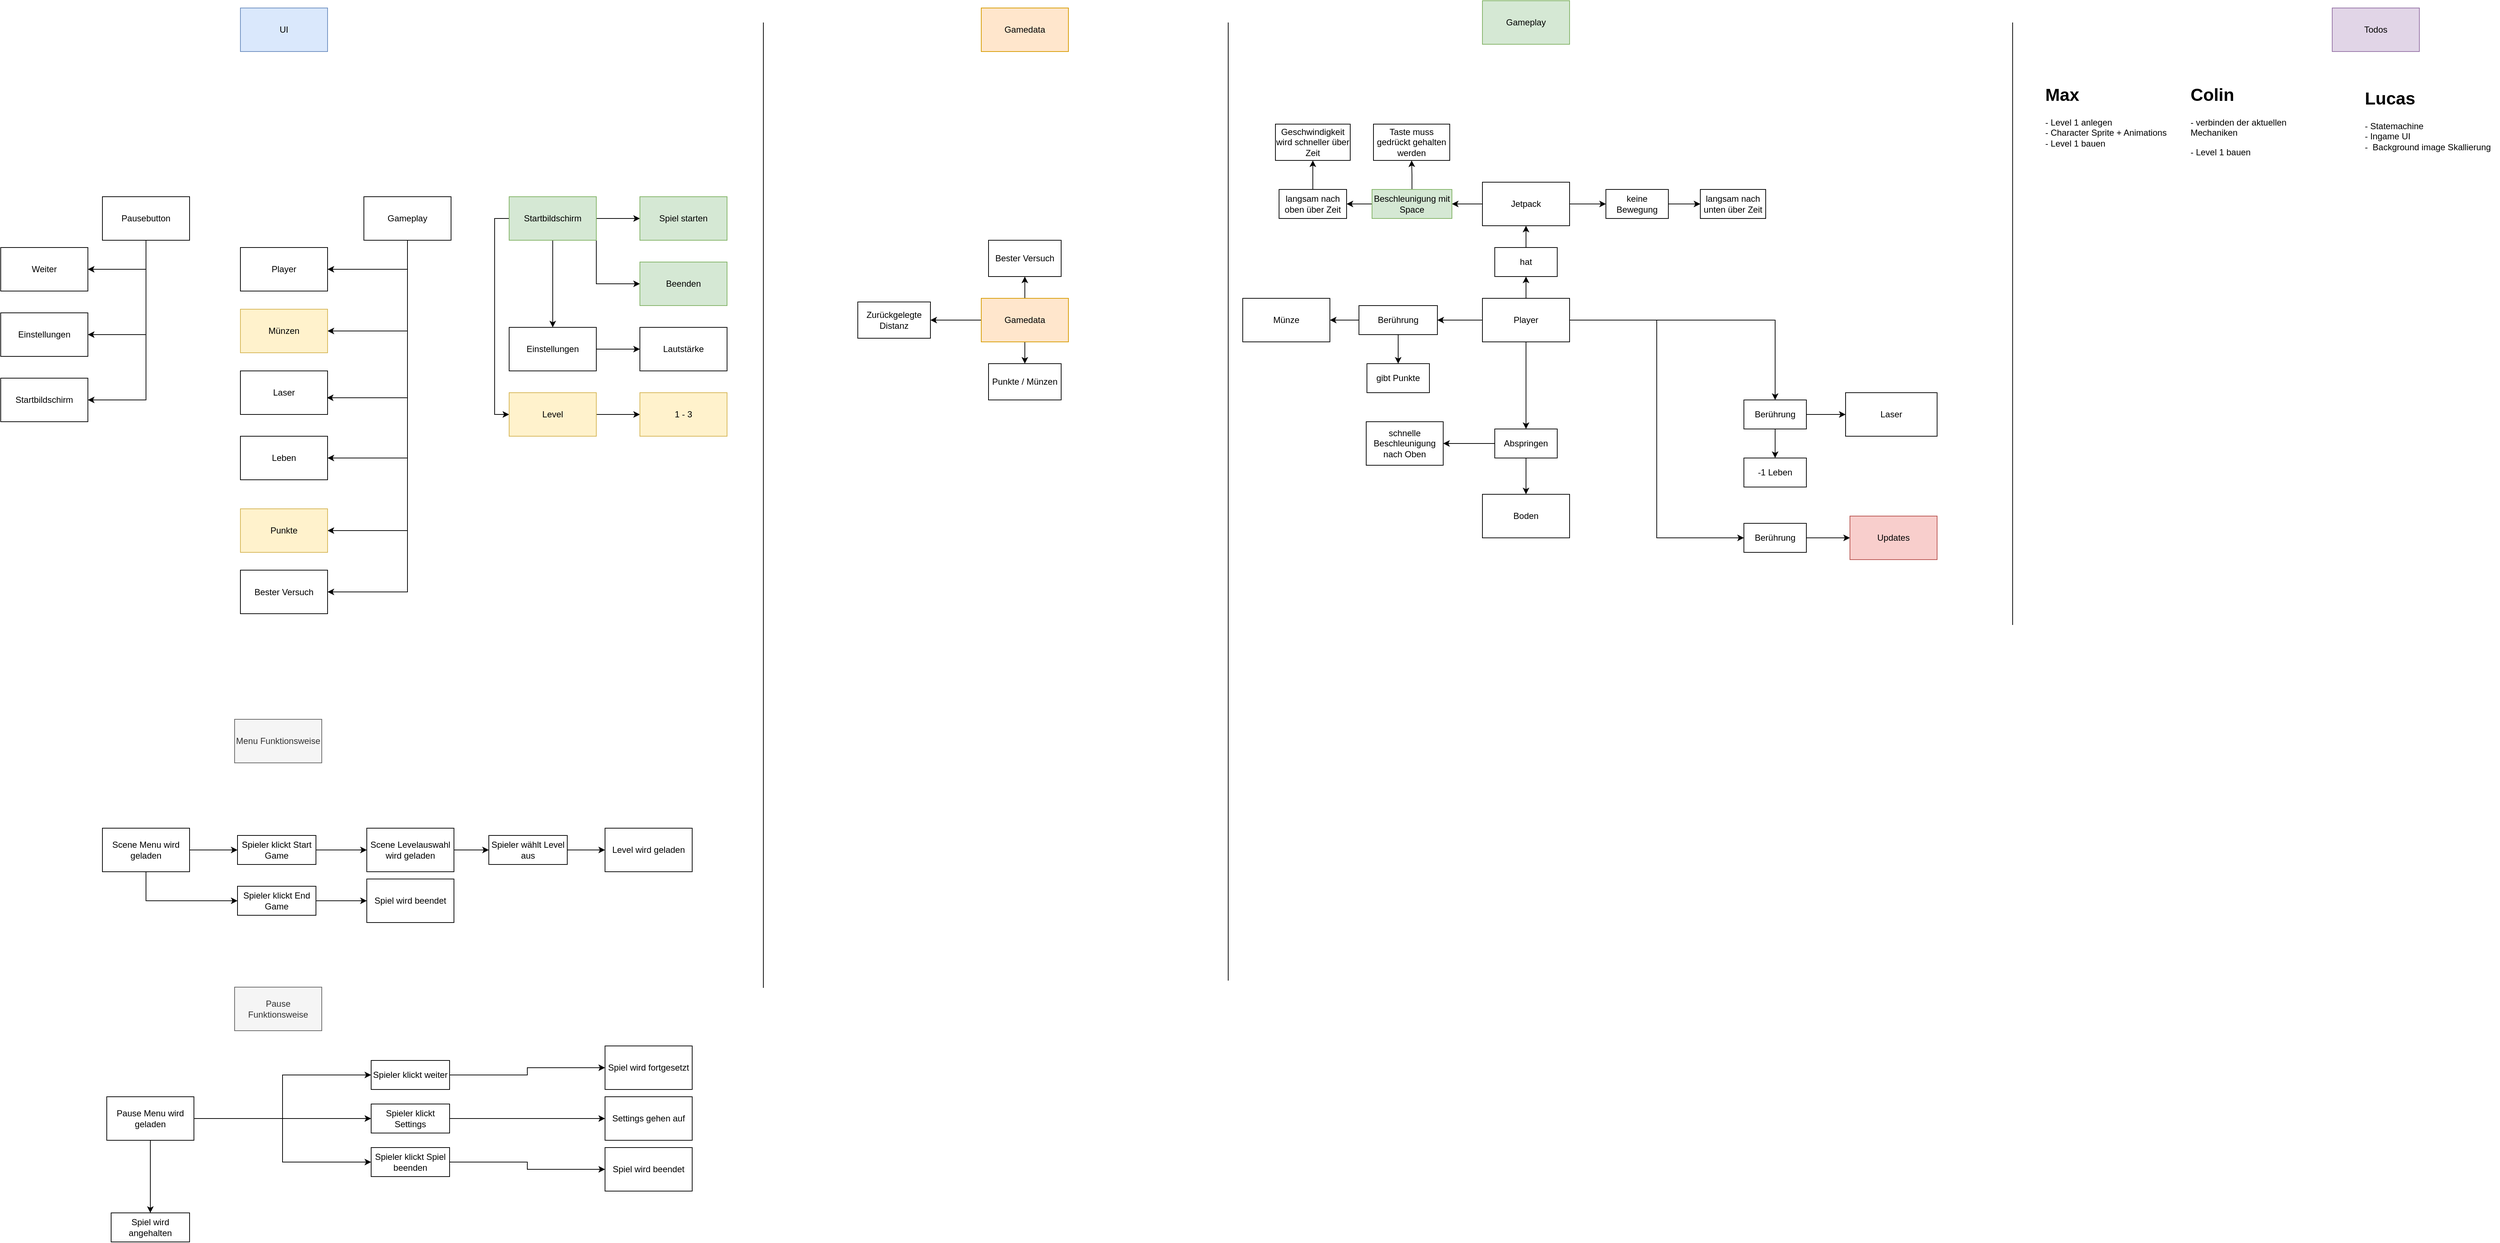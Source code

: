 <mxfile version="18.0.2" type="device"><diagram id="OcahVIRVVJ-UA12_7E7s" name="Page-1"><mxGraphModel dx="3663" dy="3401" grid="1" gridSize="10" guides="1" tooltips="1" connect="1" arrows="1" fold="1" page="1" pageScale="1" pageWidth="827" pageHeight="1169" math="0" shadow="0"><root><mxCell id="0"/><mxCell id="1" parent="0"/><mxCell id="e6_9z1X3Zr17qH-bDpm9-6" style="edgeStyle=orthogonalEdgeStyle;rounded=0;orthogonalLoop=1;jettySize=auto;html=1;exitX=1;exitY=0.5;exitDx=0;exitDy=0;" parent="1" source="e6_9z1X3Zr17qH-bDpm9-1" target="e6_9z1X3Zr17qH-bDpm9-5" edge="1"><mxGeometry relative="1" as="geometry"/></mxCell><mxCell id="e6_9z1X3Zr17qH-bDpm9-14" style="edgeStyle=orthogonalEdgeStyle;rounded=0;orthogonalLoop=1;jettySize=auto;html=1;exitX=0;exitY=0.5;exitDx=0;exitDy=0;" parent="1" source="e6_9z1X3Zr17qH-bDpm9-1" target="e6_9z1X3Zr17qH-bDpm9-10" edge="1"><mxGeometry relative="1" as="geometry"/></mxCell><mxCell id="e6_9z1X3Zr17qH-bDpm9-19" style="edgeStyle=orthogonalEdgeStyle;rounded=0;orthogonalLoop=1;jettySize=auto;html=1;exitX=0.5;exitY=1;exitDx=0;exitDy=0;" parent="1" source="e6_9z1X3Zr17qH-bDpm9-1" target="e6_9z1X3Zr17qH-bDpm9-18" edge="1"><mxGeometry relative="1" as="geometry"/></mxCell><mxCell id="e6_9z1X3Zr17qH-bDpm9-24" style="edgeStyle=orthogonalEdgeStyle;rounded=0;orthogonalLoop=1;jettySize=auto;html=1;exitX=0.5;exitY=0;exitDx=0;exitDy=0;entryX=0.5;entryY=1;entryDx=0;entryDy=0;" parent="1" source="e6_9z1X3Zr17qH-bDpm9-1" target="e6_9z1X3Zr17qH-bDpm9-25" edge="1"><mxGeometry relative="1" as="geometry"><mxPoint x="260" y="150" as="targetPoint"/></mxGeometry></mxCell><mxCell id="e6_9z1X3Zr17qH-bDpm9-104" style="edgeStyle=orthogonalEdgeStyle;rounded=0;orthogonalLoop=1;jettySize=auto;html=1;exitX=1;exitY=0.5;exitDx=0;exitDy=0;entryX=0;entryY=0.5;entryDx=0;entryDy=0;" parent="1" source="e6_9z1X3Zr17qH-bDpm9-1" target="e6_9z1X3Zr17qH-bDpm9-101" edge="1"><mxGeometry relative="1" as="geometry"/></mxCell><mxCell id="e6_9z1X3Zr17qH-bDpm9-1" value="Player" style="rounded=0;whiteSpace=wrap;html=1;" parent="1" vertex="1"><mxGeometry x="230" y="220" width="120" height="60" as="geometry"/></mxCell><mxCell id="e6_9z1X3Zr17qH-bDpm9-2" value="Laser" style="rounded=0;whiteSpace=wrap;html=1;" parent="1" vertex="1"><mxGeometry x="730" y="350" width="126" height="60" as="geometry"/></mxCell><mxCell id="e6_9z1X3Zr17qH-bDpm9-3" value="Münze" style="rounded=0;whiteSpace=wrap;html=1;" parent="1" vertex="1"><mxGeometry x="-100" y="220" width="120" height="60" as="geometry"/></mxCell><mxCell id="e6_9z1X3Zr17qH-bDpm9-4" value="Boden" style="rounded=0;whiteSpace=wrap;html=1;" parent="1" vertex="1"><mxGeometry x="230" y="490" width="120" height="60" as="geometry"/></mxCell><mxCell id="e6_9z1X3Zr17qH-bDpm9-7" style="edgeStyle=orthogonalEdgeStyle;rounded=0;orthogonalLoop=1;jettySize=auto;html=1;exitX=1;exitY=0.5;exitDx=0;exitDy=0;entryX=0;entryY=0.5;entryDx=0;entryDy=0;" parent="1" source="e6_9z1X3Zr17qH-bDpm9-5" target="e6_9z1X3Zr17qH-bDpm9-2" edge="1"><mxGeometry relative="1" as="geometry"/></mxCell><mxCell id="e6_9z1X3Zr17qH-bDpm9-9" style="edgeStyle=orthogonalEdgeStyle;rounded=0;orthogonalLoop=1;jettySize=auto;html=1;exitX=0.5;exitY=1;exitDx=0;exitDy=0;entryX=0.5;entryY=0;entryDx=0;entryDy=0;" parent="1" source="e6_9z1X3Zr17qH-bDpm9-5" target="e6_9z1X3Zr17qH-bDpm9-8" edge="1"><mxGeometry relative="1" as="geometry"/></mxCell><mxCell id="e6_9z1X3Zr17qH-bDpm9-5" value="Berührung" style="rounded=0;whiteSpace=wrap;html=1;" parent="1" vertex="1"><mxGeometry x="590" y="360" width="86" height="40" as="geometry"/></mxCell><mxCell id="e6_9z1X3Zr17qH-bDpm9-8" value="-1 Leben" style="rounded=0;whiteSpace=wrap;html=1;" parent="1" vertex="1"><mxGeometry x="590" y="440" width="86" height="40" as="geometry"/></mxCell><mxCell id="e6_9z1X3Zr17qH-bDpm9-15" style="edgeStyle=orthogonalEdgeStyle;rounded=0;orthogonalLoop=1;jettySize=auto;html=1;exitX=0;exitY=0.5;exitDx=0;exitDy=0;entryX=1;entryY=0.5;entryDx=0;entryDy=0;" parent="1" source="e6_9z1X3Zr17qH-bDpm9-10" target="e6_9z1X3Zr17qH-bDpm9-3" edge="1"><mxGeometry relative="1" as="geometry"/></mxCell><mxCell id="e6_9z1X3Zr17qH-bDpm9-17" style="edgeStyle=orthogonalEdgeStyle;rounded=0;orthogonalLoop=1;jettySize=auto;html=1;exitX=0.5;exitY=1;exitDx=0;exitDy=0;entryX=0.5;entryY=0;entryDx=0;entryDy=0;" parent="1" source="e6_9z1X3Zr17qH-bDpm9-10" target="e6_9z1X3Zr17qH-bDpm9-16" edge="1"><mxGeometry relative="1" as="geometry"/></mxCell><mxCell id="e6_9z1X3Zr17qH-bDpm9-10" value="Berührung" style="rounded=0;whiteSpace=wrap;html=1;" parent="1" vertex="1"><mxGeometry x="60" y="230" width="108" height="40" as="geometry"/></mxCell><mxCell id="e6_9z1X3Zr17qH-bDpm9-16" value="gibt Punkte" style="rounded=0;whiteSpace=wrap;html=1;" parent="1" vertex="1"><mxGeometry x="71" y="310" width="86" height="40" as="geometry"/></mxCell><mxCell id="e6_9z1X3Zr17qH-bDpm9-21" style="edgeStyle=orthogonalEdgeStyle;rounded=0;orthogonalLoop=1;jettySize=auto;html=1;exitX=0.5;exitY=1;exitDx=0;exitDy=0;entryX=0.5;entryY=0;entryDx=0;entryDy=0;" parent="1" source="e6_9z1X3Zr17qH-bDpm9-18" target="e6_9z1X3Zr17qH-bDpm9-4" edge="1"><mxGeometry relative="1" as="geometry"/></mxCell><mxCell id="e6_9z1X3Zr17qH-bDpm9-23" style="edgeStyle=orthogonalEdgeStyle;rounded=0;orthogonalLoop=1;jettySize=auto;html=1;exitX=0;exitY=0.5;exitDx=0;exitDy=0;" parent="1" source="e6_9z1X3Zr17qH-bDpm9-18" target="e6_9z1X3Zr17qH-bDpm9-22" edge="1"><mxGeometry relative="1" as="geometry"/></mxCell><mxCell id="e6_9z1X3Zr17qH-bDpm9-18" value="Abspringen" style="rounded=0;whiteSpace=wrap;html=1;" parent="1" vertex="1"><mxGeometry x="247" y="400" width="86" height="40" as="geometry"/></mxCell><mxCell id="e6_9z1X3Zr17qH-bDpm9-22" value="schnelle Beschleunigung nach Oben" style="rounded=0;whiteSpace=wrap;html=1;" parent="1" vertex="1"><mxGeometry x="70" y="390" width="106" height="60" as="geometry"/></mxCell><mxCell id="e6_9z1X3Zr17qH-bDpm9-27" style="edgeStyle=orthogonalEdgeStyle;rounded=0;orthogonalLoop=1;jettySize=auto;html=1;exitX=0.5;exitY=0;exitDx=0;exitDy=0;entryX=0.5;entryY=1;entryDx=0;entryDy=0;" parent="1" source="e6_9z1X3Zr17qH-bDpm9-25" target="e6_9z1X3Zr17qH-bDpm9-26" edge="1"><mxGeometry relative="1" as="geometry"/></mxCell><mxCell id="e6_9z1X3Zr17qH-bDpm9-25" value="hat" style="rounded=0;whiteSpace=wrap;html=1;" parent="1" vertex="1"><mxGeometry x="247" y="150" width="86" height="40" as="geometry"/></mxCell><mxCell id="e6_9z1X3Zr17qH-bDpm9-38" style="edgeStyle=orthogonalEdgeStyle;rounded=0;orthogonalLoop=1;jettySize=auto;html=1;exitX=1;exitY=0.5;exitDx=0;exitDy=0;entryX=0;entryY=0.5;entryDx=0;entryDy=0;" parent="1" source="e6_9z1X3Zr17qH-bDpm9-26" target="e6_9z1X3Zr17qH-bDpm9-33" edge="1"><mxGeometry relative="1" as="geometry"/></mxCell><mxCell id="e6_9z1X3Zr17qH-bDpm9-44" style="edgeStyle=orthogonalEdgeStyle;rounded=0;orthogonalLoop=1;jettySize=auto;html=1;exitX=0;exitY=0.5;exitDx=0;exitDy=0;entryX=1;entryY=0.5;entryDx=0;entryDy=0;" parent="1" source="e6_9z1X3Zr17qH-bDpm9-26" target="e6_9z1X3Zr17qH-bDpm9-36" edge="1"><mxGeometry relative="1" as="geometry"/></mxCell><mxCell id="e6_9z1X3Zr17qH-bDpm9-26" value="Jetpack" style="rounded=0;whiteSpace=wrap;html=1;" parent="1" vertex="1"><mxGeometry x="230" y="60" width="120" height="60" as="geometry"/></mxCell><mxCell id="e6_9z1X3Zr17qH-bDpm9-39" style="edgeStyle=orthogonalEdgeStyle;rounded=0;orthogonalLoop=1;jettySize=auto;html=1;exitX=1;exitY=0.5;exitDx=0;exitDy=0;entryX=0;entryY=0.5;entryDx=0;entryDy=0;" parent="1" source="e6_9z1X3Zr17qH-bDpm9-33" target="e6_9z1X3Zr17qH-bDpm9-35" edge="1"><mxGeometry relative="1" as="geometry"/></mxCell><mxCell id="e6_9z1X3Zr17qH-bDpm9-33" value="keine Bewegung" style="rounded=0;whiteSpace=wrap;html=1;" parent="1" vertex="1"><mxGeometry x="400" y="70" width="86" height="40" as="geometry"/></mxCell><mxCell id="e6_9z1X3Zr17qH-bDpm9-35" value="langsam nach unten über Zeit" style="rounded=0;whiteSpace=wrap;html=1;" parent="1" vertex="1"><mxGeometry x="530" y="70" width="90" height="40" as="geometry"/></mxCell><mxCell id="e6_9z1X3Zr17qH-bDpm9-45" style="edgeStyle=orthogonalEdgeStyle;rounded=0;orthogonalLoop=1;jettySize=auto;html=1;exitX=0;exitY=0.5;exitDx=0;exitDy=0;entryX=1;entryY=0.5;entryDx=0;entryDy=0;" parent="1" source="e6_9z1X3Zr17qH-bDpm9-36" target="e6_9z1X3Zr17qH-bDpm9-41" edge="1"><mxGeometry relative="1" as="geometry"/></mxCell><mxCell id="e6_9z1X3Zr17qH-bDpm9-49" style="edgeStyle=orthogonalEdgeStyle;rounded=0;orthogonalLoop=1;jettySize=auto;html=1;exitX=0.5;exitY=0;exitDx=0;exitDy=0;entryX=0.5;entryY=1;entryDx=0;entryDy=0;" parent="1" source="e6_9z1X3Zr17qH-bDpm9-36" target="e6_9z1X3Zr17qH-bDpm9-48" edge="1"><mxGeometry relative="1" as="geometry"/></mxCell><mxCell id="e6_9z1X3Zr17qH-bDpm9-36" value="Beschleunigung mit Space" style="rounded=0;whiteSpace=wrap;html=1;fillColor=#d5e8d4;strokeColor=#82b366;" parent="1" vertex="1"><mxGeometry x="78" y="70" width="110" height="40" as="geometry"/></mxCell><mxCell id="e6_9z1X3Zr17qH-bDpm9-47" style="edgeStyle=orthogonalEdgeStyle;rounded=0;orthogonalLoop=1;jettySize=auto;html=1;exitX=0.5;exitY=0;exitDx=0;exitDy=0;entryX=0.5;entryY=1;entryDx=0;entryDy=0;" parent="1" source="e6_9z1X3Zr17qH-bDpm9-41" target="e6_9z1X3Zr17qH-bDpm9-46" edge="1"><mxGeometry relative="1" as="geometry"/></mxCell><mxCell id="e6_9z1X3Zr17qH-bDpm9-41" value="langsam nach oben über Zeit" style="rounded=0;whiteSpace=wrap;html=1;" parent="1" vertex="1"><mxGeometry x="-50" y="70" width="93" height="40" as="geometry"/></mxCell><mxCell id="e6_9z1X3Zr17qH-bDpm9-46" value="Geschwindigkeit wird schneller über Zeit" style="rounded=0;whiteSpace=wrap;html=1;" parent="1" vertex="1"><mxGeometry x="-55" y="-20" width="103" height="50" as="geometry"/></mxCell><mxCell id="e6_9z1X3Zr17qH-bDpm9-48" value="Taste muss gedrückt gehalten werden" style="rounded=0;whiteSpace=wrap;html=1;" parent="1" vertex="1"><mxGeometry x="80" y="-20" width="105" height="50" as="geometry"/></mxCell><mxCell id="e6_9z1X3Zr17qH-bDpm9-52" style="edgeStyle=orthogonalEdgeStyle;rounded=0;orthogonalLoop=1;jettySize=auto;html=1;exitX=0.5;exitY=1;exitDx=0;exitDy=0;entryX=0.5;entryY=0;entryDx=0;entryDy=0;" parent="1" source="e6_9z1X3Zr17qH-bDpm9-50" target="e6_9z1X3Zr17qH-bDpm9-51" edge="1"><mxGeometry relative="1" as="geometry"/></mxCell><mxCell id="e6_9z1X3Zr17qH-bDpm9-55" style="edgeStyle=orthogonalEdgeStyle;rounded=0;orthogonalLoop=1;jettySize=auto;html=1;exitX=0;exitY=0.5;exitDx=0;exitDy=0;entryX=1;entryY=0.5;entryDx=0;entryDy=0;" parent="1" source="e6_9z1X3Zr17qH-bDpm9-50" target="e6_9z1X3Zr17qH-bDpm9-53" edge="1"><mxGeometry relative="1" as="geometry"/></mxCell><mxCell id="e6_9z1X3Zr17qH-bDpm9-57" style="edgeStyle=orthogonalEdgeStyle;rounded=0;orthogonalLoop=1;jettySize=auto;html=1;exitX=0.5;exitY=0;exitDx=0;exitDy=0;entryX=0.5;entryY=1;entryDx=0;entryDy=0;" parent="1" source="e6_9z1X3Zr17qH-bDpm9-50" target="e6_9z1X3Zr17qH-bDpm9-56" edge="1"><mxGeometry relative="1" as="geometry"/></mxCell><mxCell id="e6_9z1X3Zr17qH-bDpm9-50" value="Gamedata" style="rounded=0;whiteSpace=wrap;html=1;fillColor=#ffe6cc;strokeColor=#d79b00;" parent="1" vertex="1"><mxGeometry x="-460" y="220" width="120" height="60" as="geometry"/></mxCell><mxCell id="e6_9z1X3Zr17qH-bDpm9-51" value="Punkte / Münzen" style="rounded=0;whiteSpace=wrap;html=1;" parent="1" vertex="1"><mxGeometry x="-450" y="310" width="100" height="50" as="geometry"/></mxCell><mxCell id="e6_9z1X3Zr17qH-bDpm9-53" value="Zurückgelegte Distanz" style="rounded=0;whiteSpace=wrap;html=1;" parent="1" vertex="1"><mxGeometry x="-630" y="225" width="100" height="50" as="geometry"/></mxCell><mxCell id="e6_9z1X3Zr17qH-bDpm9-56" value="Bester Versuch" style="rounded=0;whiteSpace=wrap;html=1;" parent="1" vertex="1"><mxGeometry x="-450" y="140" width="100" height="50" as="geometry"/></mxCell><mxCell id="e6_9z1X3Zr17qH-bDpm9-58" value="Gameplay" style="rounded=0;whiteSpace=wrap;html=1;fillColor=#d5e8d4;strokeColor=#82b366;" parent="1" vertex="1"><mxGeometry x="230" y="-190" width="120" height="60" as="geometry"/></mxCell><mxCell id="e6_9z1X3Zr17qH-bDpm9-59" value="" style="endArrow=none;html=1;rounded=0;" parent="1" edge="1"><mxGeometry width="50" height="50" relative="1" as="geometry"><mxPoint x="-120" y="1160" as="sourcePoint"/><mxPoint x="-120" y="-160" as="targetPoint"/></mxGeometry></mxCell><mxCell id="e6_9z1X3Zr17qH-bDpm9-60" value="Gamedata" style="rounded=0;whiteSpace=wrap;html=1;fillColor=#ffe6cc;strokeColor=#d79b00;" parent="1" vertex="1"><mxGeometry x="-460" y="-180" width="120" height="60" as="geometry"/></mxCell><mxCell id="e6_9z1X3Zr17qH-bDpm9-61" value="" style="endArrow=none;html=1;rounded=0;" parent="1" edge="1"><mxGeometry width="50" height="50" relative="1" as="geometry"><mxPoint x="-760" y="1170" as="sourcePoint"/><mxPoint x="-760" y="-160" as="targetPoint"/></mxGeometry></mxCell><mxCell id="e6_9z1X3Zr17qH-bDpm9-62" value="UI" style="rounded=0;whiteSpace=wrap;html=1;fillColor=#dae8fc;strokeColor=#6c8ebf;" parent="1" vertex="1"><mxGeometry x="-1480" y="-180" width="120" height="60" as="geometry"/></mxCell><mxCell id="e6_9z1X3Zr17qH-bDpm9-65" style="edgeStyle=orthogonalEdgeStyle;rounded=0;orthogonalLoop=1;jettySize=auto;html=1;exitX=1;exitY=0.5;exitDx=0;exitDy=0;entryX=0;entryY=0.5;entryDx=0;entryDy=0;" parent="1" source="e6_9z1X3Zr17qH-bDpm9-63" target="e6_9z1X3Zr17qH-bDpm9-64" edge="1"><mxGeometry relative="1" as="geometry"/></mxCell><mxCell id="e6_9z1X3Zr17qH-bDpm9-67" style="edgeStyle=orthogonalEdgeStyle;rounded=0;orthogonalLoop=1;jettySize=auto;html=1;exitX=1;exitY=1;exitDx=0;exitDy=0;entryX=0;entryY=0.5;entryDx=0;entryDy=0;" parent="1" source="e6_9z1X3Zr17qH-bDpm9-63" target="e6_9z1X3Zr17qH-bDpm9-66" edge="1"><mxGeometry relative="1" as="geometry"/></mxCell><mxCell id="e6_9z1X3Zr17qH-bDpm9-70" style="edgeStyle=orthogonalEdgeStyle;rounded=0;orthogonalLoop=1;jettySize=auto;html=1;exitX=0.5;exitY=1;exitDx=0;exitDy=0;entryX=0.5;entryY=0;entryDx=0;entryDy=0;" parent="1" source="e6_9z1X3Zr17qH-bDpm9-63" target="e6_9z1X3Zr17qH-bDpm9-68" edge="1"><mxGeometry relative="1" as="geometry"/></mxCell><mxCell id="-7rvbUZR12Ux_KPL9C_B-22" style="edgeStyle=orthogonalEdgeStyle;rounded=0;orthogonalLoop=1;jettySize=auto;html=1;exitX=0;exitY=0.5;exitDx=0;exitDy=0;entryX=0;entryY=0.5;entryDx=0;entryDy=0;" parent="1" source="e6_9z1X3Zr17qH-bDpm9-63" target="e6_9z1X3Zr17qH-bDpm9-73" edge="1"><mxGeometry relative="1" as="geometry"/></mxCell><mxCell id="e6_9z1X3Zr17qH-bDpm9-63" value="Startbildschirm" style="rounded=0;whiteSpace=wrap;html=1;fillColor=#d5e8d4;strokeColor=#82b366;" parent="1" vertex="1"><mxGeometry x="-1110" y="80" width="120" height="60" as="geometry"/></mxCell><mxCell id="e6_9z1X3Zr17qH-bDpm9-64" value="Spiel starten" style="rounded=0;whiteSpace=wrap;html=1;fillColor=#d5e8d4;strokeColor=#82b366;" parent="1" vertex="1"><mxGeometry x="-930" y="80" width="120" height="60" as="geometry"/></mxCell><mxCell id="e6_9z1X3Zr17qH-bDpm9-66" value="Beenden" style="rounded=0;whiteSpace=wrap;html=1;fillColor=#d5e8d4;strokeColor=#82b366;" parent="1" vertex="1"><mxGeometry x="-930" y="170" width="120" height="60" as="geometry"/></mxCell><mxCell id="e6_9z1X3Zr17qH-bDpm9-72" style="edgeStyle=orthogonalEdgeStyle;rounded=0;orthogonalLoop=1;jettySize=auto;html=1;exitX=1;exitY=0.5;exitDx=0;exitDy=0;entryX=0;entryY=0.5;entryDx=0;entryDy=0;" parent="1" source="e6_9z1X3Zr17qH-bDpm9-68" target="e6_9z1X3Zr17qH-bDpm9-71" edge="1"><mxGeometry relative="1" as="geometry"/></mxCell><mxCell id="e6_9z1X3Zr17qH-bDpm9-68" value="Einstellungen" style="rounded=0;whiteSpace=wrap;html=1;" parent="1" vertex="1"><mxGeometry x="-1110" y="260" width="120" height="60" as="geometry"/></mxCell><mxCell id="e6_9z1X3Zr17qH-bDpm9-71" value="Lautstärke" style="rounded=0;whiteSpace=wrap;html=1;" parent="1" vertex="1"><mxGeometry x="-930" y="260" width="120" height="60" as="geometry"/></mxCell><mxCell id="-7rvbUZR12Ux_KPL9C_B-1" style="edgeStyle=orthogonalEdgeStyle;rounded=0;orthogonalLoop=1;jettySize=auto;html=1;exitX=1;exitY=0.5;exitDx=0;exitDy=0;entryX=0;entryY=0.5;entryDx=0;entryDy=0;" parent="1" source="e6_9z1X3Zr17qH-bDpm9-73" target="e6_9z1X3Zr17qH-bDpm9-75" edge="1"><mxGeometry relative="1" as="geometry"/></mxCell><mxCell id="e6_9z1X3Zr17qH-bDpm9-73" value="Level" style="rounded=0;whiteSpace=wrap;html=1;fillColor=#fff2cc;strokeColor=#d6b656;" parent="1" vertex="1"><mxGeometry x="-1110" y="350" width="120" height="60" as="geometry"/></mxCell><mxCell id="e6_9z1X3Zr17qH-bDpm9-75" value="1 - 3" style="rounded=0;whiteSpace=wrap;html=1;fillColor=#fff2cc;strokeColor=#d6b656;" parent="1" vertex="1"><mxGeometry x="-930" y="350" width="120" height="60" as="geometry"/></mxCell><mxCell id="e6_9z1X3Zr17qH-bDpm9-86" style="edgeStyle=orthogonalEdgeStyle;rounded=0;orthogonalLoop=1;jettySize=auto;html=1;exitX=0.5;exitY=1;exitDx=0;exitDy=0;entryX=1;entryY=0.5;entryDx=0;entryDy=0;" parent="1" source="e6_9z1X3Zr17qH-bDpm9-79" target="e6_9z1X3Zr17qH-bDpm9-80" edge="1"><mxGeometry relative="1" as="geometry"/></mxCell><mxCell id="e6_9z1X3Zr17qH-bDpm9-87" style="edgeStyle=orthogonalEdgeStyle;rounded=0;orthogonalLoop=1;jettySize=auto;html=1;exitX=0.5;exitY=1;exitDx=0;exitDy=0;entryX=1;entryY=0.5;entryDx=0;entryDy=0;" parent="1" source="e6_9z1X3Zr17qH-bDpm9-79" target="e6_9z1X3Zr17qH-bDpm9-81" edge="1"><mxGeometry relative="1" as="geometry"/></mxCell><mxCell id="e6_9z1X3Zr17qH-bDpm9-88" style="edgeStyle=orthogonalEdgeStyle;rounded=0;orthogonalLoop=1;jettySize=auto;html=1;exitX=0.5;exitY=1;exitDx=0;exitDy=0;entryX=0.992;entryY=0.617;entryDx=0;entryDy=0;entryPerimeter=0;" parent="1" source="e6_9z1X3Zr17qH-bDpm9-79" target="e6_9z1X3Zr17qH-bDpm9-82" edge="1"><mxGeometry relative="1" as="geometry"/></mxCell><mxCell id="e6_9z1X3Zr17qH-bDpm9-89" style="edgeStyle=orthogonalEdgeStyle;rounded=0;orthogonalLoop=1;jettySize=auto;html=1;exitX=0.5;exitY=1;exitDx=0;exitDy=0;entryX=1;entryY=0.5;entryDx=0;entryDy=0;" parent="1" source="e6_9z1X3Zr17qH-bDpm9-79" target="e6_9z1X3Zr17qH-bDpm9-83" edge="1"><mxGeometry relative="1" as="geometry"/></mxCell><mxCell id="e6_9z1X3Zr17qH-bDpm9-90" style="edgeStyle=orthogonalEdgeStyle;rounded=0;orthogonalLoop=1;jettySize=auto;html=1;exitX=0.5;exitY=1;exitDx=0;exitDy=0;entryX=1;entryY=0.5;entryDx=0;entryDy=0;" parent="1" source="e6_9z1X3Zr17qH-bDpm9-79" target="e6_9z1X3Zr17qH-bDpm9-84" edge="1"><mxGeometry relative="1" as="geometry"/></mxCell><mxCell id="e6_9z1X3Zr17qH-bDpm9-91" style="edgeStyle=orthogonalEdgeStyle;rounded=0;orthogonalLoop=1;jettySize=auto;html=1;exitX=0.5;exitY=1;exitDx=0;exitDy=0;entryX=1;entryY=0.5;entryDx=0;entryDy=0;" parent="1" source="e6_9z1X3Zr17qH-bDpm9-79" target="e6_9z1X3Zr17qH-bDpm9-85" edge="1"><mxGeometry relative="1" as="geometry"/></mxCell><mxCell id="e6_9z1X3Zr17qH-bDpm9-79" value="Gameplay" style="rounded=0;whiteSpace=wrap;html=1;" parent="1" vertex="1"><mxGeometry x="-1310" y="80" width="120" height="60" as="geometry"/></mxCell><mxCell id="e6_9z1X3Zr17qH-bDpm9-80" value="Player" style="rounded=0;whiteSpace=wrap;html=1;" parent="1" vertex="1"><mxGeometry x="-1480" y="150" width="120" height="60" as="geometry"/></mxCell><mxCell id="e6_9z1X3Zr17qH-bDpm9-81" value="Münzen" style="rounded=0;whiteSpace=wrap;html=1;fillColor=#fff2cc;strokeColor=#d6b656;" parent="1" vertex="1"><mxGeometry x="-1480" y="235" width="120" height="60" as="geometry"/></mxCell><mxCell id="e6_9z1X3Zr17qH-bDpm9-82" value="Laser" style="rounded=0;whiteSpace=wrap;html=1;" parent="1" vertex="1"><mxGeometry x="-1480" y="320" width="120" height="60" as="geometry"/></mxCell><mxCell id="e6_9z1X3Zr17qH-bDpm9-83" value="Leben" style="rounded=0;whiteSpace=wrap;html=1;" parent="1" vertex="1"><mxGeometry x="-1480" y="410" width="120" height="60" as="geometry"/></mxCell><mxCell id="e6_9z1X3Zr17qH-bDpm9-84" value="Punkte" style="rounded=0;whiteSpace=wrap;html=1;fillColor=#fff2cc;strokeColor=#d6b656;" parent="1" vertex="1"><mxGeometry x="-1480" y="510" width="120" height="60" as="geometry"/></mxCell><mxCell id="e6_9z1X3Zr17qH-bDpm9-85" value="Bester Versuch" style="rounded=0;whiteSpace=wrap;html=1;" parent="1" vertex="1"><mxGeometry x="-1480" y="594.5" width="120" height="60" as="geometry"/></mxCell><mxCell id="e6_9z1X3Zr17qH-bDpm9-97" style="edgeStyle=orthogonalEdgeStyle;rounded=0;orthogonalLoop=1;jettySize=auto;html=1;exitX=0.5;exitY=1;exitDx=0;exitDy=0;entryX=1;entryY=0.5;entryDx=0;entryDy=0;" parent="1" source="e6_9z1X3Zr17qH-bDpm9-93" target="e6_9z1X3Zr17qH-bDpm9-94" edge="1"><mxGeometry relative="1" as="geometry"/></mxCell><mxCell id="e6_9z1X3Zr17qH-bDpm9-99" style="edgeStyle=orthogonalEdgeStyle;rounded=0;orthogonalLoop=1;jettySize=auto;html=1;exitX=0.5;exitY=1;exitDx=0;exitDy=0;entryX=1;entryY=0.5;entryDx=0;entryDy=0;" parent="1" source="e6_9z1X3Zr17qH-bDpm9-93" target="e6_9z1X3Zr17qH-bDpm9-95" edge="1"><mxGeometry relative="1" as="geometry"/></mxCell><mxCell id="e6_9z1X3Zr17qH-bDpm9-100" style="edgeStyle=orthogonalEdgeStyle;rounded=0;orthogonalLoop=1;jettySize=auto;html=1;exitX=0.5;exitY=1;exitDx=0;exitDy=0;entryX=1;entryY=0.5;entryDx=0;entryDy=0;" parent="1" source="e6_9z1X3Zr17qH-bDpm9-93" target="e6_9z1X3Zr17qH-bDpm9-96" edge="1"><mxGeometry relative="1" as="geometry"/></mxCell><mxCell id="e6_9z1X3Zr17qH-bDpm9-93" value="Pausebutton" style="rounded=0;whiteSpace=wrap;html=1;" parent="1" vertex="1"><mxGeometry x="-1670" y="80" width="120" height="60" as="geometry"/></mxCell><mxCell id="e6_9z1X3Zr17qH-bDpm9-94" value="Weiter" style="rounded=0;whiteSpace=wrap;html=1;" parent="1" vertex="1"><mxGeometry x="-1810" y="150" width="120" height="60" as="geometry"/></mxCell><mxCell id="e6_9z1X3Zr17qH-bDpm9-95" value="Einstellungen" style="rounded=0;whiteSpace=wrap;html=1;" parent="1" vertex="1"><mxGeometry x="-1810" y="240" width="120" height="60" as="geometry"/></mxCell><mxCell id="e6_9z1X3Zr17qH-bDpm9-96" value="Startbildschirm" style="rounded=0;whiteSpace=wrap;html=1;" parent="1" vertex="1"><mxGeometry x="-1810" y="330" width="120" height="60" as="geometry"/></mxCell><mxCell id="e6_9z1X3Zr17qH-bDpm9-103" style="edgeStyle=orthogonalEdgeStyle;rounded=0;orthogonalLoop=1;jettySize=auto;html=1;exitX=1;exitY=0.5;exitDx=0;exitDy=0;" parent="1" source="e6_9z1X3Zr17qH-bDpm9-101" target="e6_9z1X3Zr17qH-bDpm9-102" edge="1"><mxGeometry relative="1" as="geometry"/></mxCell><mxCell id="e6_9z1X3Zr17qH-bDpm9-101" value="Berührung" style="rounded=0;whiteSpace=wrap;html=1;" parent="1" vertex="1"><mxGeometry x="590" y="530" width="86" height="40" as="geometry"/></mxCell><mxCell id="e6_9z1X3Zr17qH-bDpm9-102" value="Updates" style="rounded=0;whiteSpace=wrap;html=1;fillColor=#f8cecc;strokeColor=#b85450;" parent="1" vertex="1"><mxGeometry x="736" y="520" width="120" height="60" as="geometry"/></mxCell><mxCell id="_2ONQIb7hyJGjDTA2Mwk-1" value="" style="endArrow=none;html=1;rounded=0;" parent="1" edge="1"><mxGeometry width="50" height="50" relative="1" as="geometry"><mxPoint x="960" y="670" as="sourcePoint"/><mxPoint x="960" y="-160" as="targetPoint"/></mxGeometry></mxCell><mxCell id="_2ONQIb7hyJGjDTA2Mwk-2" value="Todos" style="rounded=0;whiteSpace=wrap;html=1;fillColor=#e1d5e7;strokeColor=#9673a6;" parent="1" vertex="1"><mxGeometry x="1400" y="-180" width="120" height="60" as="geometry"/></mxCell><mxCell id="_2ONQIb7hyJGjDTA2Mwk-3" value="&lt;h1&gt;Max&lt;/h1&gt;&lt;div&gt;- Level 1 anlegen&lt;/div&gt;&lt;div&gt;- Character Sprite + Animations&lt;/div&gt;&lt;div&gt;- Level 1 bauen&lt;/div&gt;" style="text;html=1;strokeColor=none;fillColor=none;spacing=5;spacingTop=-20;whiteSpace=wrap;overflow=hidden;rounded=0;" parent="1" vertex="1"><mxGeometry x="1000" y="-80" width="190" height="215" as="geometry"/></mxCell><mxCell id="_2ONQIb7hyJGjDTA2Mwk-4" value="&lt;h1&gt;Colin&lt;/h1&gt;&lt;p&gt;- verbinden der aktuellen Mechaniken&lt;/p&gt;&lt;p&gt;- Level 1 bauen&lt;br&gt;&lt;/p&gt;" style="text;html=1;strokeColor=none;fillColor=none;spacing=5;spacingTop=-20;whiteSpace=wrap;overflow=hidden;rounded=0;" parent="1" vertex="1"><mxGeometry x="1200" y="-80" width="190" height="215" as="geometry"/></mxCell><mxCell id="_2ONQIb7hyJGjDTA2Mwk-9" value="&lt;h1&gt;Lucas&lt;/h1&gt;&lt;div&gt;- Statemachine&lt;/div&gt;&lt;div&gt;- Ingame UI&lt;br&gt;&lt;/div&gt;&lt;div&gt;-&amp;nbsp; Background image Skallierung&lt;br&gt;&lt;/div&gt;" style="text;html=1;strokeColor=none;fillColor=none;spacing=5;spacingTop=-20;whiteSpace=wrap;overflow=hidden;rounded=0;" parent="1" vertex="1"><mxGeometry x="1440" y="-75" width="190" height="215" as="geometry"/></mxCell><mxCell id="-7rvbUZR12Ux_KPL9C_B-4" value="Menu Funktionsweise" style="rounded=0;whiteSpace=wrap;html=1;fillColor=#f5f5f5;strokeColor=#666666;fontColor=#333333;" parent="1" vertex="1"><mxGeometry x="-1488" y="800" width="120" height="60" as="geometry"/></mxCell><mxCell id="-7rvbUZR12Ux_KPL9C_B-9" style="edgeStyle=orthogonalEdgeStyle;rounded=0;orthogonalLoop=1;jettySize=auto;html=1;exitX=1;exitY=0.5;exitDx=0;exitDy=0;" parent="1" source="-7rvbUZR12Ux_KPL9C_B-5" target="-7rvbUZR12Ux_KPL9C_B-8" edge="1"><mxGeometry relative="1" as="geometry"/></mxCell><mxCell id="-7rvbUZR12Ux_KPL9C_B-13" style="edgeStyle=orthogonalEdgeStyle;rounded=0;orthogonalLoop=1;jettySize=auto;html=1;exitX=0.5;exitY=1;exitDx=0;exitDy=0;entryX=0;entryY=0.5;entryDx=0;entryDy=0;" parent="1" source="-7rvbUZR12Ux_KPL9C_B-5" target="-7rvbUZR12Ux_KPL9C_B-12" edge="1"><mxGeometry relative="1" as="geometry"/></mxCell><mxCell id="-7rvbUZR12Ux_KPL9C_B-5" value="Scene Menu wird geladen" style="rounded=0;whiteSpace=wrap;html=1;" parent="1" vertex="1"><mxGeometry x="-1670" y="950" width="120" height="60" as="geometry"/></mxCell><mxCell id="-7rvbUZR12Ux_KPL9C_B-11" style="edgeStyle=orthogonalEdgeStyle;rounded=0;orthogonalLoop=1;jettySize=auto;html=1;exitX=1;exitY=0.5;exitDx=0;exitDy=0;" parent="1" source="-7rvbUZR12Ux_KPL9C_B-8" target="-7rvbUZR12Ux_KPL9C_B-10" edge="1"><mxGeometry relative="1" as="geometry"/></mxCell><mxCell id="-7rvbUZR12Ux_KPL9C_B-8" value="Spieler klickt Start Game" style="rounded=0;whiteSpace=wrap;html=1;" parent="1" vertex="1"><mxGeometry x="-1484" y="960" width="108" height="40" as="geometry"/></mxCell><mxCell id="-7rvbUZR12Ux_KPL9C_B-19" style="edgeStyle=orthogonalEdgeStyle;rounded=0;orthogonalLoop=1;jettySize=auto;html=1;exitX=1;exitY=0.5;exitDx=0;exitDy=0;entryX=0;entryY=0.5;entryDx=0;entryDy=0;" parent="1" source="-7rvbUZR12Ux_KPL9C_B-10" target="-7rvbUZR12Ux_KPL9C_B-18" edge="1"><mxGeometry relative="1" as="geometry"/></mxCell><mxCell id="-7rvbUZR12Ux_KPL9C_B-10" value="Scene Levelauswahl wird geladen" style="rounded=0;whiteSpace=wrap;html=1;" parent="1" vertex="1"><mxGeometry x="-1306" y="950" width="120" height="60" as="geometry"/></mxCell><mxCell id="-7rvbUZR12Ux_KPL9C_B-15" style="edgeStyle=orthogonalEdgeStyle;rounded=0;orthogonalLoop=1;jettySize=auto;html=1;exitX=1;exitY=0.5;exitDx=0;exitDy=0;" parent="1" source="-7rvbUZR12Ux_KPL9C_B-12" target="-7rvbUZR12Ux_KPL9C_B-14" edge="1"><mxGeometry relative="1" as="geometry"/></mxCell><mxCell id="-7rvbUZR12Ux_KPL9C_B-12" value="Spieler klickt End Game" style="rounded=0;whiteSpace=wrap;html=1;" parent="1" vertex="1"><mxGeometry x="-1484" y="1030" width="108" height="40" as="geometry"/></mxCell><mxCell id="-7rvbUZR12Ux_KPL9C_B-14" value="Spiel wird beendet" style="rounded=0;whiteSpace=wrap;html=1;" parent="1" vertex="1"><mxGeometry x="-1306" y="1020" width="120" height="60" as="geometry"/></mxCell><mxCell id="-7rvbUZR12Ux_KPL9C_B-21" style="edgeStyle=orthogonalEdgeStyle;rounded=0;orthogonalLoop=1;jettySize=auto;html=1;exitX=1;exitY=0.5;exitDx=0;exitDy=0;entryX=0;entryY=0.5;entryDx=0;entryDy=0;" parent="1" source="-7rvbUZR12Ux_KPL9C_B-18" target="-7rvbUZR12Ux_KPL9C_B-20" edge="1"><mxGeometry relative="1" as="geometry"/></mxCell><mxCell id="-7rvbUZR12Ux_KPL9C_B-18" value="Spieler wählt Level aus" style="rounded=0;whiteSpace=wrap;html=1;" parent="1" vertex="1"><mxGeometry x="-1138" y="960" width="108" height="40" as="geometry"/></mxCell><mxCell id="-7rvbUZR12Ux_KPL9C_B-20" value="Level wird geladen" style="rounded=0;whiteSpace=wrap;html=1;" parent="1" vertex="1"><mxGeometry x="-978" y="950" width="120" height="60" as="geometry"/></mxCell><mxCell id="-7rvbUZR12Ux_KPL9C_B-23" value="Pause Funktionsweise" style="rounded=0;whiteSpace=wrap;html=1;fillColor=#f5f5f5;strokeColor=#666666;fontColor=#333333;" parent="1" vertex="1"><mxGeometry x="-1488" y="1169" width="120" height="60" as="geometry"/></mxCell><mxCell id="-7rvbUZR12Ux_KPL9C_B-28" style="edgeStyle=orthogonalEdgeStyle;rounded=0;orthogonalLoop=1;jettySize=auto;html=1;exitX=1;exitY=0.5;exitDx=0;exitDy=0;entryX=0;entryY=0.5;entryDx=0;entryDy=0;" parent="1" source="-7rvbUZR12Ux_KPL9C_B-24" target="-7rvbUZR12Ux_KPL9C_B-25" edge="1"><mxGeometry relative="1" as="geometry"/></mxCell><mxCell id="-7rvbUZR12Ux_KPL9C_B-29" style="edgeStyle=orthogonalEdgeStyle;rounded=0;orthogonalLoop=1;jettySize=auto;html=1;exitX=1;exitY=0.5;exitDx=0;exitDy=0;entryX=0;entryY=0.5;entryDx=0;entryDy=0;" parent="1" source="-7rvbUZR12Ux_KPL9C_B-24" target="-7rvbUZR12Ux_KPL9C_B-26" edge="1"><mxGeometry relative="1" as="geometry"/></mxCell><mxCell id="-7rvbUZR12Ux_KPL9C_B-30" style="edgeStyle=orthogonalEdgeStyle;rounded=0;orthogonalLoop=1;jettySize=auto;html=1;exitX=1;exitY=0.5;exitDx=0;exitDy=0;entryX=0;entryY=0.5;entryDx=0;entryDy=0;" parent="1" source="-7rvbUZR12Ux_KPL9C_B-24" target="-7rvbUZR12Ux_KPL9C_B-27" edge="1"><mxGeometry relative="1" as="geometry"/></mxCell><mxCell id="-7rvbUZR12Ux_KPL9C_B-33" style="edgeStyle=orthogonalEdgeStyle;rounded=0;orthogonalLoop=1;jettySize=auto;html=1;exitX=0.5;exitY=1;exitDx=0;exitDy=0;" parent="1" source="-7rvbUZR12Ux_KPL9C_B-24" target="-7rvbUZR12Ux_KPL9C_B-32" edge="1"><mxGeometry relative="1" as="geometry"/></mxCell><mxCell id="-7rvbUZR12Ux_KPL9C_B-24" value="Pause Menu wird geladen" style="rounded=0;whiteSpace=wrap;html=1;" parent="1" vertex="1"><mxGeometry x="-1664" y="1320" width="120" height="60" as="geometry"/></mxCell><mxCell id="-7rvbUZR12Ux_KPL9C_B-35" style="edgeStyle=orthogonalEdgeStyle;rounded=0;orthogonalLoop=1;jettySize=auto;html=1;exitX=1;exitY=0.5;exitDx=0;exitDy=0;entryX=0;entryY=0.5;entryDx=0;entryDy=0;" parent="1" source="-7rvbUZR12Ux_KPL9C_B-25" target="-7rvbUZR12Ux_KPL9C_B-34" edge="1"><mxGeometry relative="1" as="geometry"/></mxCell><mxCell id="-7rvbUZR12Ux_KPL9C_B-25" value="Spieler klickt weiter" style="rounded=0;whiteSpace=wrap;html=1;" parent="1" vertex="1"><mxGeometry x="-1300" y="1270" width="108" height="40" as="geometry"/></mxCell><mxCell id="-7rvbUZR12Ux_KPL9C_B-37" style="edgeStyle=orthogonalEdgeStyle;rounded=0;orthogonalLoop=1;jettySize=auto;html=1;exitX=1;exitY=0.5;exitDx=0;exitDy=0;entryX=0;entryY=0.5;entryDx=0;entryDy=0;" parent="1" source="-7rvbUZR12Ux_KPL9C_B-26" target="-7rvbUZR12Ux_KPL9C_B-36" edge="1"><mxGeometry relative="1" as="geometry"/></mxCell><mxCell id="-7rvbUZR12Ux_KPL9C_B-26" value="Spieler klickt Settings" style="rounded=0;whiteSpace=wrap;html=1;" parent="1" vertex="1"><mxGeometry x="-1300" y="1330" width="108" height="40" as="geometry"/></mxCell><mxCell id="-7rvbUZR12Ux_KPL9C_B-39" style="edgeStyle=orthogonalEdgeStyle;rounded=0;orthogonalLoop=1;jettySize=auto;html=1;exitX=1;exitY=0.5;exitDx=0;exitDy=0;entryX=0;entryY=0.5;entryDx=0;entryDy=0;" parent="1" source="-7rvbUZR12Ux_KPL9C_B-27" target="-7rvbUZR12Ux_KPL9C_B-38" edge="1"><mxGeometry relative="1" as="geometry"/></mxCell><mxCell id="-7rvbUZR12Ux_KPL9C_B-27" value="Spieler klickt Spiel beenden" style="rounded=0;whiteSpace=wrap;html=1;" parent="1" vertex="1"><mxGeometry x="-1300" y="1390" width="108" height="40" as="geometry"/></mxCell><mxCell id="-7rvbUZR12Ux_KPL9C_B-32" value="Spiel wird angehalten" style="rounded=0;whiteSpace=wrap;html=1;" parent="1" vertex="1"><mxGeometry x="-1658" y="1480" width="108" height="40" as="geometry"/></mxCell><mxCell id="-7rvbUZR12Ux_KPL9C_B-34" value="Spiel wird fortgesetzt" style="rounded=0;whiteSpace=wrap;html=1;" parent="1" vertex="1"><mxGeometry x="-978" y="1250" width="120" height="60" as="geometry"/></mxCell><mxCell id="-7rvbUZR12Ux_KPL9C_B-36" value="&lt;div&gt;Settings gehen auf&lt;br&gt;&lt;/div&gt;" style="rounded=0;whiteSpace=wrap;html=1;" parent="1" vertex="1"><mxGeometry x="-978" y="1320" width="120" height="60" as="geometry"/></mxCell><mxCell id="-7rvbUZR12Ux_KPL9C_B-38" value="&lt;div&gt;Spiel wird beendet&lt;/div&gt;" style="rounded=0;whiteSpace=wrap;html=1;" parent="1" vertex="1"><mxGeometry x="-978" y="1390" width="120" height="60" as="geometry"/></mxCell></root></mxGraphModel></diagram></mxfile>